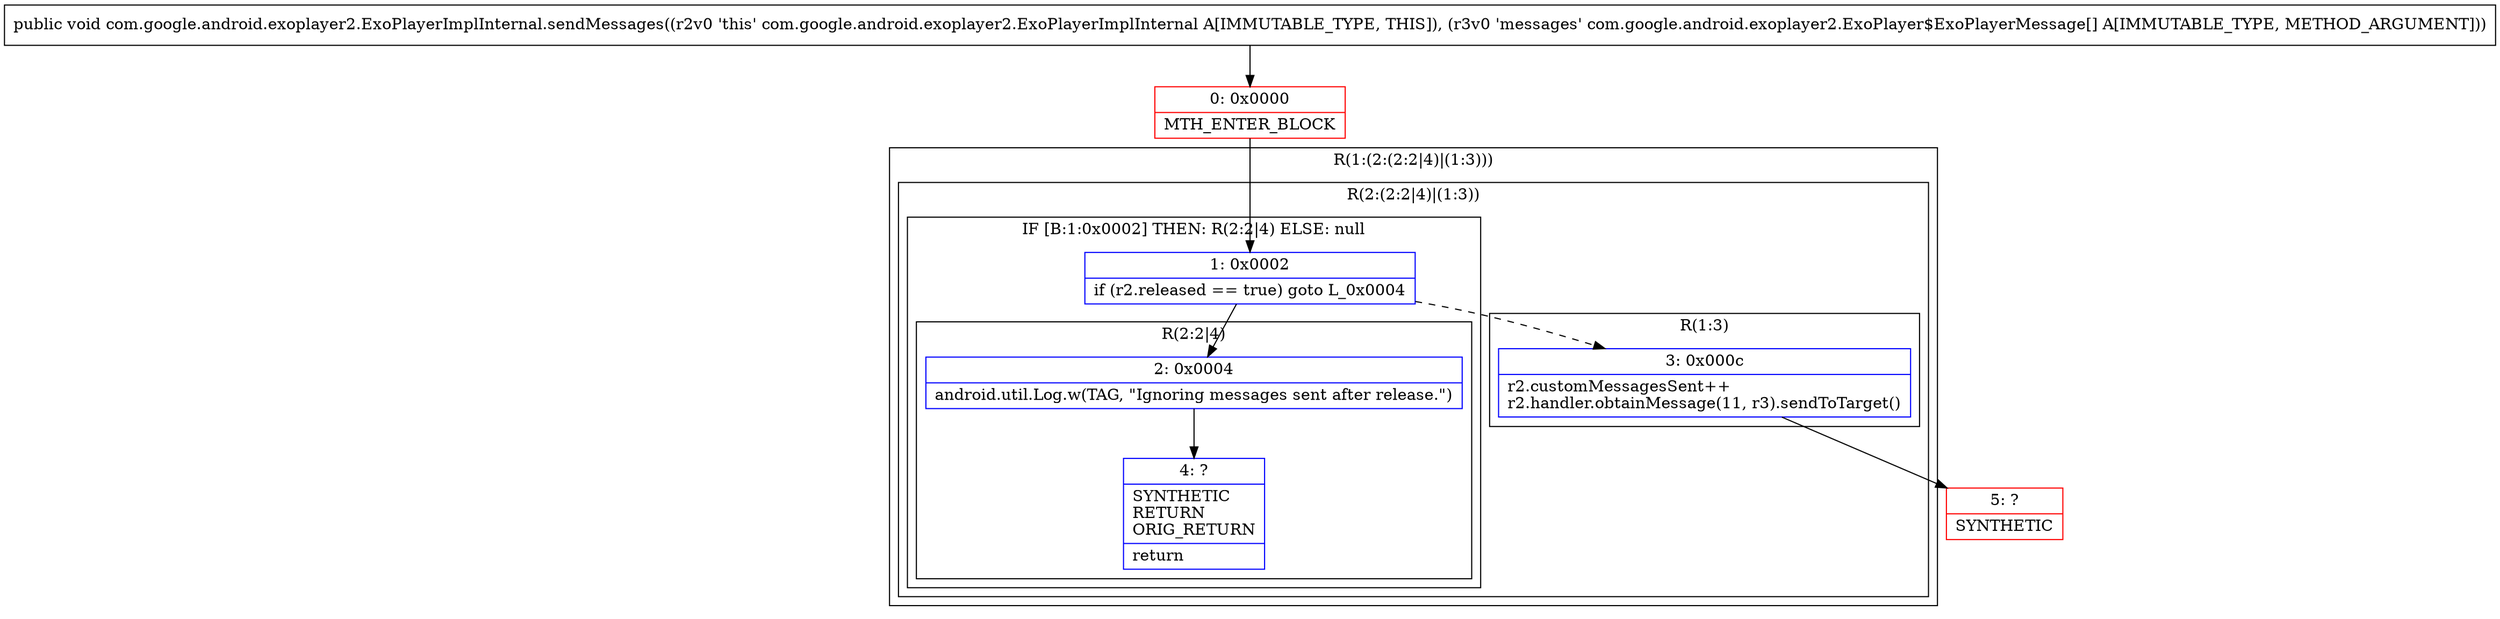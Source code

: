 digraph "CFG forcom.google.android.exoplayer2.ExoPlayerImplInternal.sendMessages([Lcom\/google\/android\/exoplayer2\/ExoPlayer$ExoPlayerMessage;)V" {
subgraph cluster_Region_2061678940 {
label = "R(1:(2:(2:2|4)|(1:3)))";
node [shape=record,color=blue];
subgraph cluster_Region_242716 {
label = "R(2:(2:2|4)|(1:3))";
node [shape=record,color=blue];
subgraph cluster_IfRegion_1652308630 {
label = "IF [B:1:0x0002] THEN: R(2:2|4) ELSE: null";
node [shape=record,color=blue];
Node_1 [shape=record,label="{1\:\ 0x0002|if (r2.released == true) goto L_0x0004\l}"];
subgraph cluster_Region_745916309 {
label = "R(2:2|4)";
node [shape=record,color=blue];
Node_2 [shape=record,label="{2\:\ 0x0004|android.util.Log.w(TAG, \"Ignoring messages sent after release.\")\l}"];
Node_4 [shape=record,label="{4\:\ ?|SYNTHETIC\lRETURN\lORIG_RETURN\l|return\l}"];
}
}
subgraph cluster_Region_1127392030 {
label = "R(1:3)";
node [shape=record,color=blue];
Node_3 [shape=record,label="{3\:\ 0x000c|r2.customMessagesSent++\lr2.handler.obtainMessage(11, r3).sendToTarget()\l}"];
}
}
}
Node_0 [shape=record,color=red,label="{0\:\ 0x0000|MTH_ENTER_BLOCK\l}"];
Node_5 [shape=record,color=red,label="{5\:\ ?|SYNTHETIC\l}"];
MethodNode[shape=record,label="{public void com.google.android.exoplayer2.ExoPlayerImplInternal.sendMessages((r2v0 'this' com.google.android.exoplayer2.ExoPlayerImplInternal A[IMMUTABLE_TYPE, THIS]), (r3v0 'messages' com.google.android.exoplayer2.ExoPlayer$ExoPlayerMessage[] A[IMMUTABLE_TYPE, METHOD_ARGUMENT])) }"];
MethodNode -> Node_0;
Node_1 -> Node_2;
Node_1 -> Node_3[style=dashed];
Node_2 -> Node_4;
Node_3 -> Node_5;
Node_0 -> Node_1;
}

